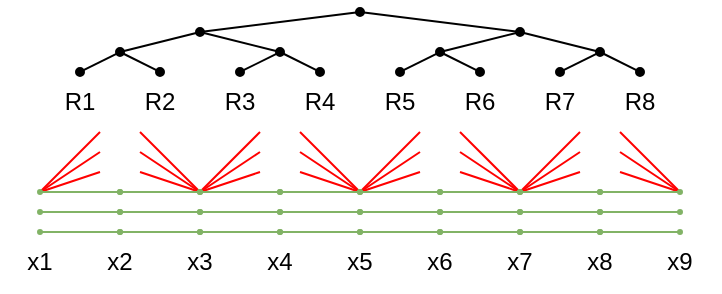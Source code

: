 <mxfile><diagram id="A4b-Jldq-Fo-UytaHlNh" name="Page-1"><mxGraphModel dx="686" dy="549" grid="1" gridSize="10" guides="1" tooltips="1" connect="1" arrows="1" fold="1" page="1" pageScale="1" pageWidth="1100" pageHeight="850" math="0" shadow="0"><root><mxCell id="0"/><mxCell id="1" parent="0"/><mxCell id="75" value="" style="endArrow=none;html=1;strokeWidth=1;fillColor=#f8cecc;strokeColor=#FF0000;" parent="1" edge="1"><mxGeometry width="50" height="50" relative="1" as="geometry"><mxPoint x="200" y="310" as="sourcePoint"/><mxPoint x="230" y="280" as="targetPoint"/></mxGeometry></mxCell><mxCell id="76" value="" style="endArrow=none;html=1;strokeWidth=1;fillColor=#f8cecc;strokeColor=#FF0000;" parent="1" edge="1"><mxGeometry width="50" height="50" relative="1" as="geometry"><mxPoint x="200" y="310" as="sourcePoint"/><mxPoint x="230" y="290" as="targetPoint"/></mxGeometry></mxCell><mxCell id="77" value="" style="endArrow=none;html=1;strokeWidth=1;fillColor=#f8cecc;strokeColor=#FF0000;" parent="1" edge="1"><mxGeometry width="50" height="50" relative="1" as="geometry"><mxPoint x="200" y="310" as="sourcePoint"/><mxPoint x="230" y="300" as="targetPoint"/></mxGeometry></mxCell><mxCell id="72" value="" style="endArrow=none;html=1;strokeWidth=1;fillColor=#f8cecc;strokeColor=#FF0000;" parent="1" edge="1"><mxGeometry width="50" height="50" relative="1" as="geometry"><mxPoint x="490" y="280" as="sourcePoint"/><mxPoint x="520" y="310" as="targetPoint"/></mxGeometry></mxCell><mxCell id="73" value="" style="endArrow=none;html=1;strokeWidth=1;fillColor=#f8cecc;strokeColor=#FF0000;" parent="1" edge="1"><mxGeometry width="50" height="50" relative="1" as="geometry"><mxPoint x="490" y="290" as="sourcePoint"/><mxPoint x="520" y="310" as="targetPoint"/></mxGeometry></mxCell><mxCell id="74" value="" style="endArrow=none;html=1;strokeWidth=1;fillColor=#f8cecc;strokeColor=#FF0000;" parent="1" edge="1"><mxGeometry width="50" height="50" relative="1" as="geometry"><mxPoint x="520" y="310" as="sourcePoint"/><mxPoint x="490" y="300" as="targetPoint"/></mxGeometry></mxCell><mxCell id="16" value="" style="endArrow=none;html=1;strokeWidth=1;fillColor=#f8cecc;strokeColor=#FF0000;" parent="1" edge="1"><mxGeometry width="50" height="50" relative="1" as="geometry"><mxPoint x="330" y="280" as="sourcePoint"/><mxPoint x="360" y="310" as="targetPoint"/></mxGeometry></mxCell><mxCell id="17" value="" style="endArrow=none;html=1;strokeWidth=1;fillColor=#f8cecc;strokeColor=#FF0000;" parent="1" edge="1"><mxGeometry width="50" height="50" relative="1" as="geometry"><mxPoint x="330" y="290" as="sourcePoint"/><mxPoint x="360" y="310" as="targetPoint"/></mxGeometry></mxCell><mxCell id="18" value="" style="endArrow=none;html=1;strokeWidth=1;fillColor=#f8cecc;strokeColor=#FF0000;" parent="1" edge="1"><mxGeometry width="50" height="50" relative="1" as="geometry"><mxPoint x="360" y="310" as="sourcePoint"/><mxPoint x="330" y="300" as="targetPoint"/></mxGeometry></mxCell><mxCell id="19" value="" style="endArrow=none;html=1;strokeWidth=1;fillColor=#f8cecc;strokeColor=#FF0000;" parent="1" edge="1"><mxGeometry width="50" height="50" relative="1" as="geometry"><mxPoint x="360" y="310" as="sourcePoint"/><mxPoint x="390" y="280" as="targetPoint"/></mxGeometry></mxCell><mxCell id="20" value="" style="endArrow=none;html=1;strokeWidth=1;fillColor=#f8cecc;strokeColor=#FF0000;" parent="1" edge="1"><mxGeometry width="50" height="50" relative="1" as="geometry"><mxPoint x="360" y="310" as="sourcePoint"/><mxPoint x="390" y="290" as="targetPoint"/></mxGeometry></mxCell><mxCell id="21" value="" style="endArrow=none;html=1;strokeWidth=1;fillColor=#f8cecc;strokeColor=#FF0000;" parent="1" edge="1"><mxGeometry width="50" height="50" relative="1" as="geometry"><mxPoint x="360" y="310" as="sourcePoint"/><mxPoint x="390" y="300" as="targetPoint"/></mxGeometry></mxCell><mxCell id="22" value="" style="endArrow=none;html=1;strokeWidth=1;fillColor=#f8cecc;strokeColor=#FF0000;" parent="1" edge="1"><mxGeometry width="50" height="50" relative="1" as="geometry"><mxPoint x="410" y="280" as="sourcePoint"/><mxPoint x="440" y="310" as="targetPoint"/></mxGeometry></mxCell><mxCell id="23" value="" style="endArrow=none;html=1;strokeWidth=1;fillColor=#f8cecc;strokeColor=#FF0000;" parent="1" edge="1"><mxGeometry width="50" height="50" relative="1" as="geometry"><mxPoint x="410" y="290" as="sourcePoint"/><mxPoint x="440" y="310" as="targetPoint"/></mxGeometry></mxCell><mxCell id="24" value="" style="endArrow=none;html=1;strokeWidth=1;fillColor=#f8cecc;strokeColor=#FF0000;" parent="1" edge="1"><mxGeometry width="50" height="50" relative="1" as="geometry"><mxPoint x="440" y="310" as="sourcePoint"/><mxPoint x="410" y="300" as="targetPoint"/></mxGeometry></mxCell><mxCell id="25" value="" style="endArrow=none;html=1;strokeWidth=1;fillColor=#f8cecc;strokeColor=#FF0000;" parent="1" edge="1"><mxGeometry width="50" height="50" relative="1" as="geometry"><mxPoint x="440" y="310" as="sourcePoint"/><mxPoint x="470" y="280" as="targetPoint"/></mxGeometry></mxCell><mxCell id="26" value="" style="endArrow=none;html=1;strokeWidth=1;fillColor=#f8cecc;strokeColor=#FF0000;" parent="1" edge="1"><mxGeometry width="50" height="50" relative="1" as="geometry"><mxPoint x="440" y="310" as="sourcePoint"/><mxPoint x="470" y="290" as="targetPoint"/></mxGeometry></mxCell><mxCell id="27" value="" style="endArrow=none;html=1;strokeWidth=1;fillColor=#f8cecc;strokeColor=#FF0000;" parent="1" edge="1"><mxGeometry width="50" height="50" relative="1" as="geometry"><mxPoint x="440" y="310" as="sourcePoint"/><mxPoint x="470" y="300" as="targetPoint"/></mxGeometry></mxCell><mxCell id="13" value="" style="endArrow=none;html=1;strokeWidth=1;fillColor=#f8cecc;strokeColor=#FF0000;" parent="1" edge="1"><mxGeometry width="50" height="50" relative="1" as="geometry"><mxPoint x="250" y="280" as="sourcePoint"/><mxPoint x="280" y="310" as="targetPoint"/></mxGeometry></mxCell><mxCell id="14" value="" style="endArrow=none;html=1;strokeWidth=1;fillColor=#f8cecc;strokeColor=#FF0000;" parent="1" edge="1"><mxGeometry width="50" height="50" relative="1" as="geometry"><mxPoint x="250" y="290" as="sourcePoint"/><mxPoint x="280" y="310" as="targetPoint"/></mxGeometry></mxCell><mxCell id="15" value="" style="endArrow=none;html=1;strokeWidth=1;fillColor=#f8cecc;strokeColor=#FF0000;" parent="1" edge="1"><mxGeometry width="50" height="50" relative="1" as="geometry"><mxPoint x="280" y="310" as="sourcePoint"/><mxPoint x="250" y="300" as="targetPoint"/></mxGeometry></mxCell><mxCell id="12" value="" style="endArrow=none;html=1;strokeWidth=1;fillColor=#f8cecc;strokeColor=#FF0000;" parent="1" edge="1"><mxGeometry width="50" height="50" relative="1" as="geometry"><mxPoint x="280" y="310" as="sourcePoint"/><mxPoint x="310" y="280" as="targetPoint"/></mxGeometry></mxCell><mxCell id="11" value="" style="endArrow=none;html=1;strokeWidth=1;fillColor=#f8cecc;strokeColor=#FF0000;" parent="1" edge="1"><mxGeometry width="50" height="50" relative="1" as="geometry"><mxPoint x="280" y="310" as="sourcePoint"/><mxPoint x="310" y="290" as="targetPoint"/></mxGeometry></mxCell><mxCell id="10" value="" style="endArrow=none;html=1;strokeWidth=1;fillColor=#f8cecc;strokeColor=#FF0000;" parent="1" edge="1"><mxGeometry width="50" height="50" relative="1" as="geometry"><mxPoint x="280" y="310" as="sourcePoint"/><mxPoint x="310" y="300" as="targetPoint"/></mxGeometry></mxCell><mxCell id="2" value="" style="endArrow=oval;html=1;fillColor=#d5e8d4;strokeColor=#82b366;strokeWidth=1;startArrow=oval;startFill=1;endFill=1;startSize=2;endSize=2;" parent="1" edge="1"><mxGeometry width="50" height="50" relative="1" as="geometry"><mxPoint x="240" y="310" as="sourcePoint"/><mxPoint x="280" y="310" as="targetPoint"/></mxGeometry></mxCell><mxCell id="3" value="" style="endArrow=oval;html=1;fillColor=#d5e8d4;strokeColor=#82b366;strokeWidth=1;startArrow=oval;startFill=1;endFill=1;startSize=2;endSize=2;" parent="1" edge="1"><mxGeometry width="50" height="50" relative="1" as="geometry"><mxPoint x="280" y="310" as="sourcePoint"/><mxPoint x="320" y="310" as="targetPoint"/></mxGeometry></mxCell><mxCell id="4" value="" style="endArrow=oval;html=1;fillColor=#d5e8d4;strokeColor=#82b366;strokeWidth=1;startArrow=oval;startFill=1;endFill=1;startSize=2;endSize=2;" parent="1" edge="1"><mxGeometry width="50" height="50" relative="1" as="geometry"><mxPoint x="320" y="310" as="sourcePoint"/><mxPoint x="360" y="310" as="targetPoint"/></mxGeometry></mxCell><mxCell id="5" value="" style="endArrow=oval;html=1;fillColor=#d5e8d4;strokeColor=#82b366;strokeWidth=1;startArrow=oval;startFill=1;endFill=1;startSize=2;endSize=2;" parent="1" edge="1"><mxGeometry width="50" height="50" relative="1" as="geometry"><mxPoint x="360" y="310" as="sourcePoint"/><mxPoint x="400" y="310" as="targetPoint"/></mxGeometry></mxCell><mxCell id="6" value="" style="endArrow=oval;html=1;fillColor=#d5e8d4;strokeColor=#82b366;strokeWidth=1;startArrow=oval;startFill=1;endFill=1;startSize=2;endSize=2;" parent="1" edge="1"><mxGeometry width="50" height="50" relative="1" as="geometry"><mxPoint x="400" y="310" as="sourcePoint"/><mxPoint x="440" y="310" as="targetPoint"/></mxGeometry></mxCell><mxCell id="7" value="" style="endArrow=oval;html=1;fillColor=#d5e8d4;strokeColor=#82b366;strokeWidth=1;startArrow=oval;startFill=1;endFill=1;startSize=2;endSize=2;" parent="1" edge="1"><mxGeometry width="50" height="50" relative="1" as="geometry"><mxPoint x="440" y="310" as="sourcePoint"/><mxPoint x="480" y="310" as="targetPoint"/></mxGeometry></mxCell><mxCell id="8" value="" style="endArrow=oval;html=1;fillColor=#d5e8d4;strokeColor=#82b366;strokeWidth=1;startArrow=oval;startFill=1;endFill=1;endSize=2;startSize=2;" parent="1" edge="1"><mxGeometry width="50" height="50" relative="1" as="geometry"><mxPoint x="480" y="310" as="sourcePoint"/><mxPoint x="520" y="310" as="targetPoint"/></mxGeometry></mxCell><mxCell id="34" value="" style="endArrow=oval;html=1;fillColor=#d5e8d4;strokeColor=#82b366;strokeWidth=1;startArrow=oval;startFill=1;endFill=1;endSize=2;startSize=2;" parent="1" edge="1"><mxGeometry width="50" height="50" relative="1" as="geometry"><mxPoint x="200" y="310" as="sourcePoint"/><mxPoint x="240" y="310" as="targetPoint"/></mxGeometry></mxCell><mxCell id="47" style="edgeStyle=none;html=1;exitX=0.5;exitY=0;exitDx=0;exitDy=0;startArrow=oval;startFill=1;endArrow=oval;endFill=1;strokeColor=#000000;strokeWidth=1;endSize=4;startSize=4;" parent="1" source="36" edge="1"><mxGeometry relative="1" as="geometry"><mxPoint x="240" y="240" as="targetPoint"/></mxGeometry></mxCell><mxCell id="36" value="R1" style="text;html=1;strokeColor=none;fillColor=none;align=center;verticalAlign=middle;whiteSpace=wrap;rounded=0;" parent="1" vertex="1"><mxGeometry x="200" y="250" width="40" height="30" as="geometry"/></mxCell><mxCell id="37" value="R2" style="text;html=1;strokeColor=none;fillColor=none;align=center;verticalAlign=middle;whiteSpace=wrap;rounded=0;" parent="1" vertex="1"><mxGeometry x="240" y="250" width="40" height="30" as="geometry"/></mxCell><mxCell id="48" style="edgeStyle=none;html=1;exitX=0.5;exitY=0;exitDx=0;exitDy=0;startArrow=oval;startFill=1;endArrow=oval;endFill=1;strokeColor=#000000;strokeWidth=1;endSize=4;startSize=4;" parent="1" source="38" edge="1"><mxGeometry relative="1" as="geometry"><mxPoint x="320" y="240" as="targetPoint"/></mxGeometry></mxCell><mxCell id="38" value="R3" style="text;html=1;strokeColor=none;fillColor=none;align=center;verticalAlign=middle;whiteSpace=wrap;rounded=0;" parent="1" vertex="1"><mxGeometry x="280" y="250" width="40" height="30" as="geometry"/></mxCell><mxCell id="49" style="edgeStyle=none;html=1;exitX=0.5;exitY=0;exitDx=0;exitDy=0;startArrow=oval;startFill=1;endArrow=none;endFill=0;strokeColor=#000000;strokeWidth=1;endSize=4;startSize=4;" parent="1" source="39" edge="1"><mxGeometry relative="1" as="geometry"><mxPoint x="320" y="240" as="targetPoint"/></mxGeometry></mxCell><mxCell id="39" value="R4" style="text;html=1;strokeColor=none;fillColor=none;align=center;verticalAlign=middle;whiteSpace=wrap;rounded=0;" parent="1" vertex="1"><mxGeometry x="320" y="250" width="40" height="30" as="geometry"/></mxCell><mxCell id="51" style="edgeStyle=none;html=1;exitX=0.5;exitY=0;exitDx=0;exitDy=0;startArrow=oval;startFill=1;endArrow=oval;endFill=1;strokeColor=#000000;strokeWidth=1;endSize=4;startSize=4;" parent="1" source="40" edge="1"><mxGeometry relative="1" as="geometry"><mxPoint x="400" y="240" as="targetPoint"/></mxGeometry></mxCell><mxCell id="40" value="R5" style="text;html=1;strokeColor=none;fillColor=none;align=center;verticalAlign=middle;whiteSpace=wrap;rounded=0;" parent="1" vertex="1"><mxGeometry x="360" y="250" width="40" height="30" as="geometry"/></mxCell><mxCell id="52" style="edgeStyle=none;html=1;exitX=0.5;exitY=0;exitDx=0;exitDy=0;startArrow=oval;startFill=1;endArrow=none;endFill=0;strokeColor=#000000;strokeWidth=1;endSize=4;startSize=4;" parent="1" source="41" edge="1"><mxGeometry relative="1" as="geometry"><mxPoint x="400" y="240" as="targetPoint"/></mxGeometry></mxCell><mxCell id="41" value="R6" style="text;html=1;strokeColor=none;fillColor=none;align=center;verticalAlign=middle;whiteSpace=wrap;rounded=0;" parent="1" vertex="1"><mxGeometry x="400" y="250" width="40" height="30" as="geometry"/></mxCell><mxCell id="53" style="edgeStyle=none;html=1;exitX=0.5;exitY=0;exitDx=0;exitDy=0;startArrow=oval;startFill=1;endArrow=oval;endFill=1;strokeColor=#000000;strokeWidth=1;endSize=4;startSize=4;" parent="1" source="42" edge="1"><mxGeometry relative="1" as="geometry"><mxPoint x="480" y="240" as="targetPoint"/></mxGeometry></mxCell><mxCell id="42" value="R7" style="text;html=1;strokeColor=none;fillColor=none;align=center;verticalAlign=middle;whiteSpace=wrap;rounded=0;" parent="1" vertex="1"><mxGeometry x="440" y="250" width="40" height="30" as="geometry"/></mxCell><mxCell id="54" style="edgeStyle=none;html=1;exitX=0.5;exitY=0;exitDx=0;exitDy=0;startArrow=oval;startFill=1;endArrow=none;endFill=0;strokeColor=#000000;strokeWidth=1;endSize=4;startSize=4;" parent="1" source="43" edge="1"><mxGeometry relative="1" as="geometry"><mxPoint x="480" y="240" as="targetPoint"/></mxGeometry></mxCell><mxCell id="43" value="R8" style="text;html=1;strokeColor=none;fillColor=none;align=center;verticalAlign=middle;whiteSpace=wrap;rounded=0;" parent="1" vertex="1"><mxGeometry x="480" y="250" width="40" height="30" as="geometry"/></mxCell><mxCell id="46" value="" style="endArrow=none;html=1;strokeColor=#000000;strokeWidth=1;exitX=0.5;exitY=0;exitDx=0;exitDy=0;startArrow=oval;startFill=1;endSize=4;startSize=4;" parent="1" source="37" edge="1"><mxGeometry width="50" height="50" relative="1" as="geometry"><mxPoint x="270" y="220" as="sourcePoint"/><mxPoint x="240" y="240" as="targetPoint"/></mxGeometry></mxCell><mxCell id="57" value="" style="endArrow=oval;html=1;strokeColor=#000000;strokeWidth=1;endFill=1;endSize=4;startSize=4;" parent="1" edge="1"><mxGeometry width="50" height="50" relative="1" as="geometry"><mxPoint x="240" y="240" as="sourcePoint"/><mxPoint x="280" y="230" as="targetPoint"/></mxGeometry></mxCell><mxCell id="58" value="" style="endArrow=none;html=1;strokeColor=#000000;strokeWidth=1;endSize=4;startSize=4;" parent="1" edge="1"><mxGeometry width="50" height="50" relative="1" as="geometry"><mxPoint x="280" y="230" as="sourcePoint"/><mxPoint x="320" y="240" as="targetPoint"/></mxGeometry></mxCell><mxCell id="59" value="" style="endArrow=oval;html=1;strokeColor=#000000;strokeWidth=1;endFill=1;endSize=4;startSize=4;" parent="1" edge="1"><mxGeometry width="50" height="50" relative="1" as="geometry"><mxPoint x="400" y="240" as="sourcePoint"/><mxPoint x="440" y="230" as="targetPoint"/></mxGeometry></mxCell><mxCell id="60" value="" style="endArrow=none;html=1;strokeColor=#000000;strokeWidth=1;endSize=4;startSize=4;" parent="1" edge="1"><mxGeometry width="50" height="50" relative="1" as="geometry"><mxPoint x="480" y="240" as="sourcePoint"/><mxPoint x="440" y="230" as="targetPoint"/></mxGeometry></mxCell><mxCell id="61" value="" style="endArrow=oval;html=1;strokeColor=#000000;strokeWidth=1;endFill=1;endSize=4;startSize=4;" parent="1" edge="1"><mxGeometry width="50" height="50" relative="1" as="geometry"><mxPoint x="280" y="230" as="sourcePoint"/><mxPoint x="360" y="220" as="targetPoint"/></mxGeometry></mxCell><mxCell id="62" value="" style="endArrow=none;html=1;strokeColor=#000000;strokeWidth=1;endSize=4;startSize=4;" parent="1" edge="1"><mxGeometry width="50" height="50" relative="1" as="geometry"><mxPoint x="360" y="220" as="sourcePoint"/><mxPoint x="440" y="230" as="targetPoint"/></mxGeometry></mxCell><mxCell id="63" value="x1" style="text;html=1;strokeColor=none;fillColor=none;align=center;verticalAlign=middle;whiteSpace=wrap;rounded=0;" parent="1" vertex="1"><mxGeometry x="180" y="330" width="40" height="30" as="geometry"/></mxCell><mxCell id="64" value="x2" style="text;html=1;strokeColor=none;fillColor=none;align=center;verticalAlign=middle;whiteSpace=wrap;rounded=0;" parent="1" vertex="1"><mxGeometry x="220" y="330" width="40" height="30" as="geometry"/></mxCell><mxCell id="65" value="x3" style="text;html=1;strokeColor=none;fillColor=none;align=center;verticalAlign=middle;whiteSpace=wrap;rounded=0;" parent="1" vertex="1"><mxGeometry x="260" y="330" width="40" height="30" as="geometry"/></mxCell><mxCell id="66" value="x4" style="text;html=1;strokeColor=none;fillColor=none;align=center;verticalAlign=middle;whiteSpace=wrap;rounded=0;" parent="1" vertex="1"><mxGeometry x="300" y="330" width="40" height="30" as="geometry"/></mxCell><mxCell id="67" value="x5" style="text;html=1;strokeColor=none;fillColor=none;align=center;verticalAlign=middle;whiteSpace=wrap;rounded=0;" parent="1" vertex="1"><mxGeometry x="340" y="330" width="40" height="30" as="geometry"/></mxCell><mxCell id="68" value="x6" style="text;html=1;strokeColor=none;fillColor=none;align=center;verticalAlign=middle;whiteSpace=wrap;rounded=0;" parent="1" vertex="1"><mxGeometry x="380" y="330" width="40" height="30" as="geometry"/></mxCell><mxCell id="69" value="x7" style="text;html=1;strokeColor=none;fillColor=none;align=center;verticalAlign=middle;whiteSpace=wrap;rounded=0;" parent="1" vertex="1"><mxGeometry x="420" y="330" width="40" height="30" as="geometry"/></mxCell><mxCell id="70" value="x8" style="text;html=1;strokeColor=none;fillColor=none;align=center;verticalAlign=middle;whiteSpace=wrap;rounded=0;" parent="1" vertex="1"><mxGeometry x="460" y="330" width="40" height="30" as="geometry"/></mxCell><mxCell id="71" value="x9" style="text;html=1;strokeColor=none;fillColor=none;align=center;verticalAlign=middle;whiteSpace=wrap;rounded=0;" parent="1" vertex="1"><mxGeometry x="500" y="330" width="40" height="30" as="geometry"/></mxCell><mxCell id="79" value="" style="endArrow=oval;html=1;fillColor=#d5e8d4;strokeColor=#82b366;strokeWidth=1;startArrow=oval;startFill=1;endFill=1;startSize=2;endSize=2;" parent="1" edge="1"><mxGeometry width="50" height="50" relative="1" as="geometry"><mxPoint x="240" y="320" as="sourcePoint"/><mxPoint x="280" y="320" as="targetPoint"/></mxGeometry></mxCell><mxCell id="80" value="" style="endArrow=oval;html=1;fillColor=#d5e8d4;strokeColor=#82b366;strokeWidth=1;startArrow=oval;startFill=1;endFill=1;startSize=2;endSize=2;" parent="1" edge="1"><mxGeometry width="50" height="50" relative="1" as="geometry"><mxPoint x="280" y="320" as="sourcePoint"/><mxPoint x="320" y="320" as="targetPoint"/></mxGeometry></mxCell><mxCell id="81" value="" style="endArrow=oval;html=1;fillColor=#d5e8d4;strokeColor=#82b366;strokeWidth=1;startArrow=oval;startFill=1;endFill=1;startSize=2;endSize=2;" parent="1" edge="1"><mxGeometry width="50" height="50" relative="1" as="geometry"><mxPoint x="320" y="320" as="sourcePoint"/><mxPoint x="360" y="320" as="targetPoint"/></mxGeometry></mxCell><mxCell id="82" value="" style="endArrow=oval;html=1;fillColor=#d5e8d4;strokeColor=#82b366;strokeWidth=1;startArrow=oval;startFill=1;endFill=1;startSize=2;endSize=2;" parent="1" edge="1"><mxGeometry width="50" height="50" relative="1" as="geometry"><mxPoint x="360" y="320" as="sourcePoint"/><mxPoint x="400" y="320" as="targetPoint"/></mxGeometry></mxCell><mxCell id="83" value="" style="endArrow=oval;html=1;fillColor=#d5e8d4;strokeColor=#82b366;strokeWidth=1;startArrow=oval;startFill=1;endFill=1;startSize=2;endSize=2;" parent="1" edge="1"><mxGeometry width="50" height="50" relative="1" as="geometry"><mxPoint x="400" y="320" as="sourcePoint"/><mxPoint x="440" y="320" as="targetPoint"/></mxGeometry></mxCell><mxCell id="84" value="" style="endArrow=oval;html=1;fillColor=#d5e8d4;strokeColor=#82b366;strokeWidth=1;startArrow=oval;startFill=1;endFill=1;startSize=2;endSize=2;" parent="1" edge="1"><mxGeometry width="50" height="50" relative="1" as="geometry"><mxPoint x="440" y="320" as="sourcePoint"/><mxPoint x="480" y="320" as="targetPoint"/></mxGeometry></mxCell><mxCell id="85" value="" style="endArrow=oval;html=1;fillColor=#d5e8d4;strokeColor=#82b366;strokeWidth=1;startArrow=oval;startFill=1;endFill=1;endSize=2;startSize=2;" parent="1" edge="1"><mxGeometry width="50" height="50" relative="1" as="geometry"><mxPoint x="480" y="320" as="sourcePoint"/><mxPoint x="520" y="320" as="targetPoint"/></mxGeometry></mxCell><mxCell id="86" value="" style="endArrow=oval;html=1;fillColor=#d5e8d4;strokeColor=#82b366;strokeWidth=1;startArrow=oval;startFill=1;endFill=1;endSize=2;startSize=2;" parent="1" edge="1"><mxGeometry width="50" height="50" relative="1" as="geometry"><mxPoint x="200" y="320" as="sourcePoint"/><mxPoint x="240" y="320" as="targetPoint"/></mxGeometry></mxCell><mxCell id="87" value="" style="endArrow=oval;html=1;fillColor=#d5e8d4;strokeColor=#82b366;strokeWidth=1;startArrow=oval;startFill=1;endFill=1;startSize=2;endSize=2;" parent="1" edge="1"><mxGeometry width="50" height="50" relative="1" as="geometry"><mxPoint x="240" y="330" as="sourcePoint"/><mxPoint x="280" y="330" as="targetPoint"/></mxGeometry></mxCell><mxCell id="88" value="" style="endArrow=oval;html=1;fillColor=#d5e8d4;strokeColor=#82b366;strokeWidth=1;startArrow=oval;startFill=1;endFill=1;startSize=2;endSize=2;" parent="1" edge="1"><mxGeometry width="50" height="50" relative="1" as="geometry"><mxPoint x="280" y="330" as="sourcePoint"/><mxPoint x="320" y="330" as="targetPoint"/></mxGeometry></mxCell><mxCell id="89" value="" style="endArrow=oval;html=1;fillColor=#d5e8d4;strokeColor=#82b366;strokeWidth=1;startArrow=oval;startFill=1;endFill=1;startSize=2;endSize=2;" parent="1" edge="1"><mxGeometry width="50" height="50" relative="1" as="geometry"><mxPoint x="320" y="330" as="sourcePoint"/><mxPoint x="360" y="330" as="targetPoint"/></mxGeometry></mxCell><mxCell id="90" value="" style="endArrow=oval;html=1;fillColor=#d5e8d4;strokeColor=#82b366;strokeWidth=1;startArrow=oval;startFill=1;endFill=1;startSize=2;endSize=2;" parent="1" edge="1"><mxGeometry width="50" height="50" relative="1" as="geometry"><mxPoint x="360" y="330" as="sourcePoint"/><mxPoint x="400" y="330" as="targetPoint"/></mxGeometry></mxCell><mxCell id="91" value="" style="endArrow=oval;html=1;fillColor=#d5e8d4;strokeColor=#82b366;strokeWidth=1;startArrow=oval;startFill=1;endFill=1;startSize=2;endSize=2;" parent="1" edge="1"><mxGeometry width="50" height="50" relative="1" as="geometry"><mxPoint x="400" y="330" as="sourcePoint"/><mxPoint x="440" y="330" as="targetPoint"/></mxGeometry></mxCell><mxCell id="92" value="" style="endArrow=oval;html=1;fillColor=#d5e8d4;strokeColor=#82b366;strokeWidth=1;startArrow=oval;startFill=1;endFill=1;startSize=2;endSize=2;" parent="1" edge="1"><mxGeometry width="50" height="50" relative="1" as="geometry"><mxPoint x="440" y="330" as="sourcePoint"/><mxPoint x="480" y="330" as="targetPoint"/></mxGeometry></mxCell><mxCell id="93" value="" style="endArrow=oval;html=1;fillColor=#d5e8d4;strokeColor=#82b366;strokeWidth=1;startArrow=oval;startFill=1;endFill=1;endSize=2;startSize=2;" parent="1" edge="1"><mxGeometry width="50" height="50" relative="1" as="geometry"><mxPoint x="480" y="330" as="sourcePoint"/><mxPoint x="520" y="330" as="targetPoint"/></mxGeometry></mxCell><mxCell id="94" value="" style="endArrow=oval;html=1;fillColor=#d5e8d4;strokeColor=#82b366;strokeWidth=1;startArrow=oval;startFill=1;endFill=1;endSize=2;startSize=2;" parent="1" edge="1"><mxGeometry width="50" height="50" relative="1" as="geometry"><mxPoint x="200" y="330" as="sourcePoint"/><mxPoint x="240" y="330" as="targetPoint"/></mxGeometry></mxCell></root></mxGraphModel></diagram></mxfile>